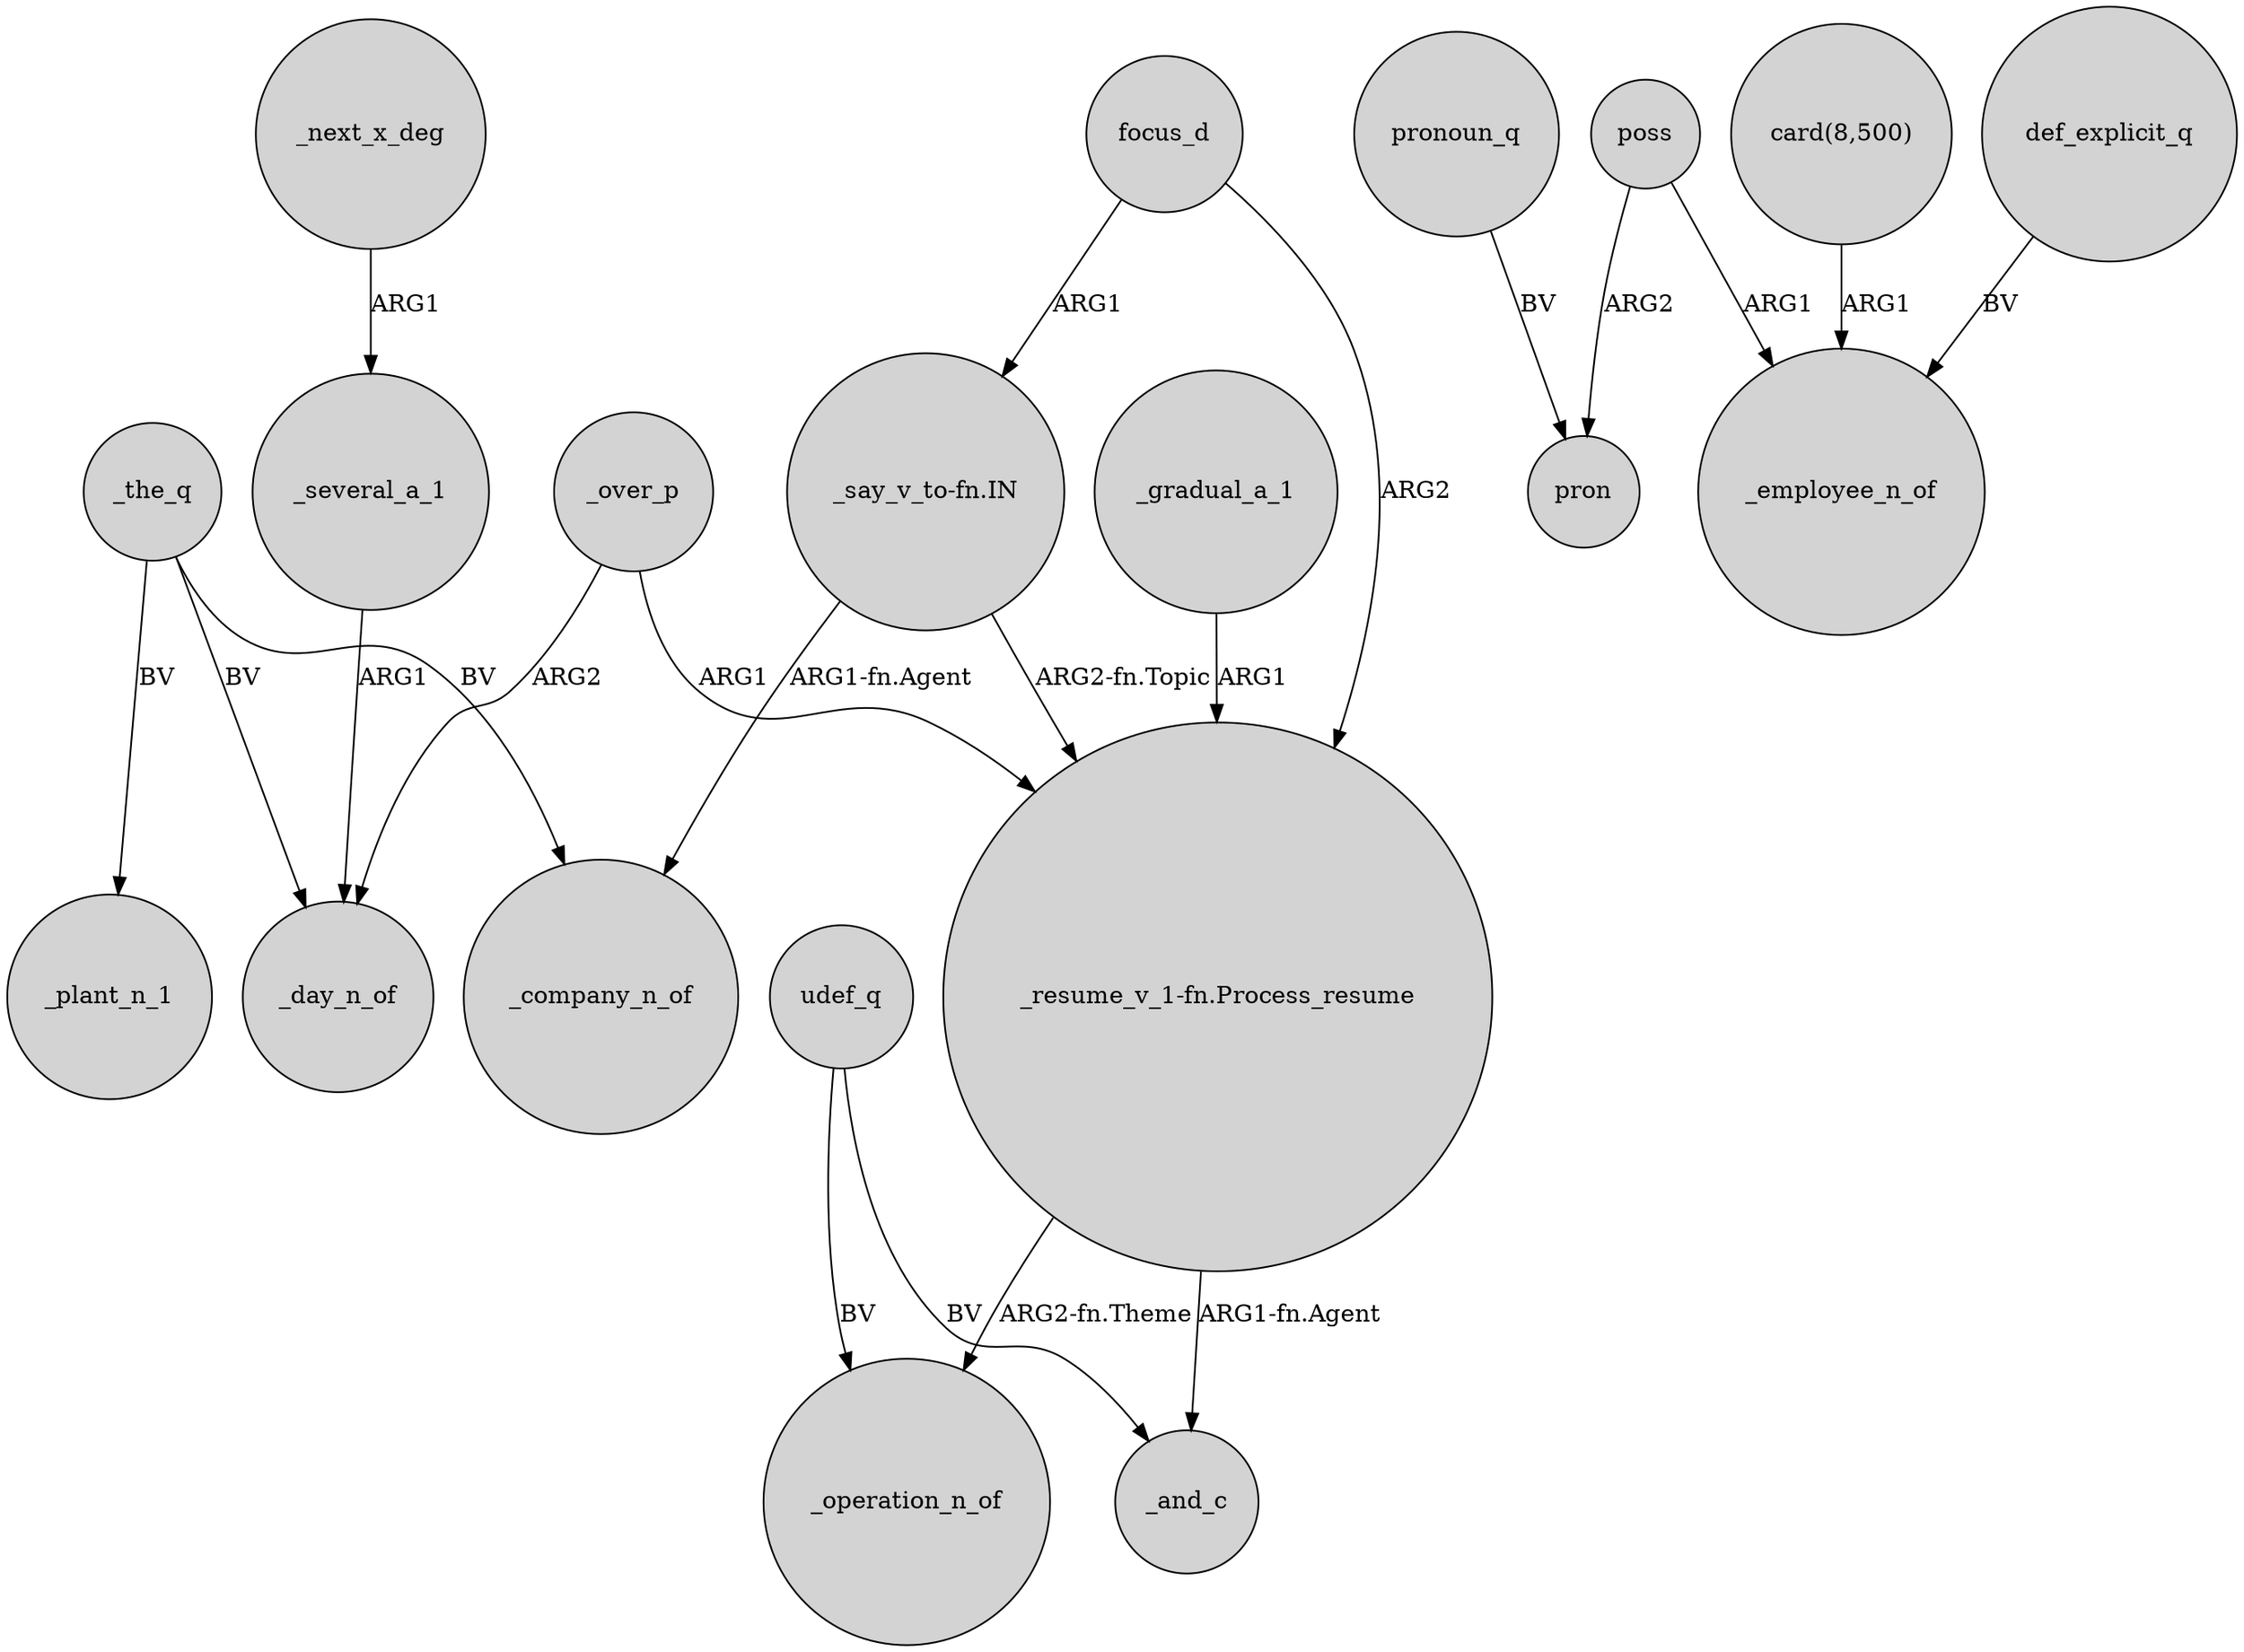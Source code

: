 digraph {
	node [shape=circle style=filled]
	_next_x_deg -> _several_a_1 [label=ARG1]
	poss -> pron [label=ARG2]
	_gradual_a_1 -> "_resume_v_1-fn.Process_resume" [label=ARG1]
	_the_q -> _plant_n_1 [label=BV]
	"_resume_v_1-fn.Process_resume" -> _operation_n_of [label="ARG2-fn.Theme"]
	"_say_v_to-fn.IN" -> "_resume_v_1-fn.Process_resume" [label="ARG2-fn.Topic"]
	_the_q -> _company_n_of [label=BV]
	def_explicit_q -> _employee_n_of [label=BV]
	_the_q -> _day_n_of [label=BV]
	pronoun_q -> pron [label=BV]
	poss -> _employee_n_of [label=ARG1]
	"_resume_v_1-fn.Process_resume" -> _and_c [label="ARG1-fn.Agent"]
	_over_p -> _day_n_of [label=ARG2]
	"_say_v_to-fn.IN" -> _company_n_of [label="ARG1-fn.Agent"]
	"card(8,500)" -> _employee_n_of [label=ARG1]
	_several_a_1 -> _day_n_of [label=ARG1]
	focus_d -> "_resume_v_1-fn.Process_resume" [label=ARG2]
	udef_q -> _and_c [label=BV]
	udef_q -> _operation_n_of [label=BV]
	_over_p -> "_resume_v_1-fn.Process_resume" [label=ARG1]
	focus_d -> "_say_v_to-fn.IN" [label=ARG1]
}
